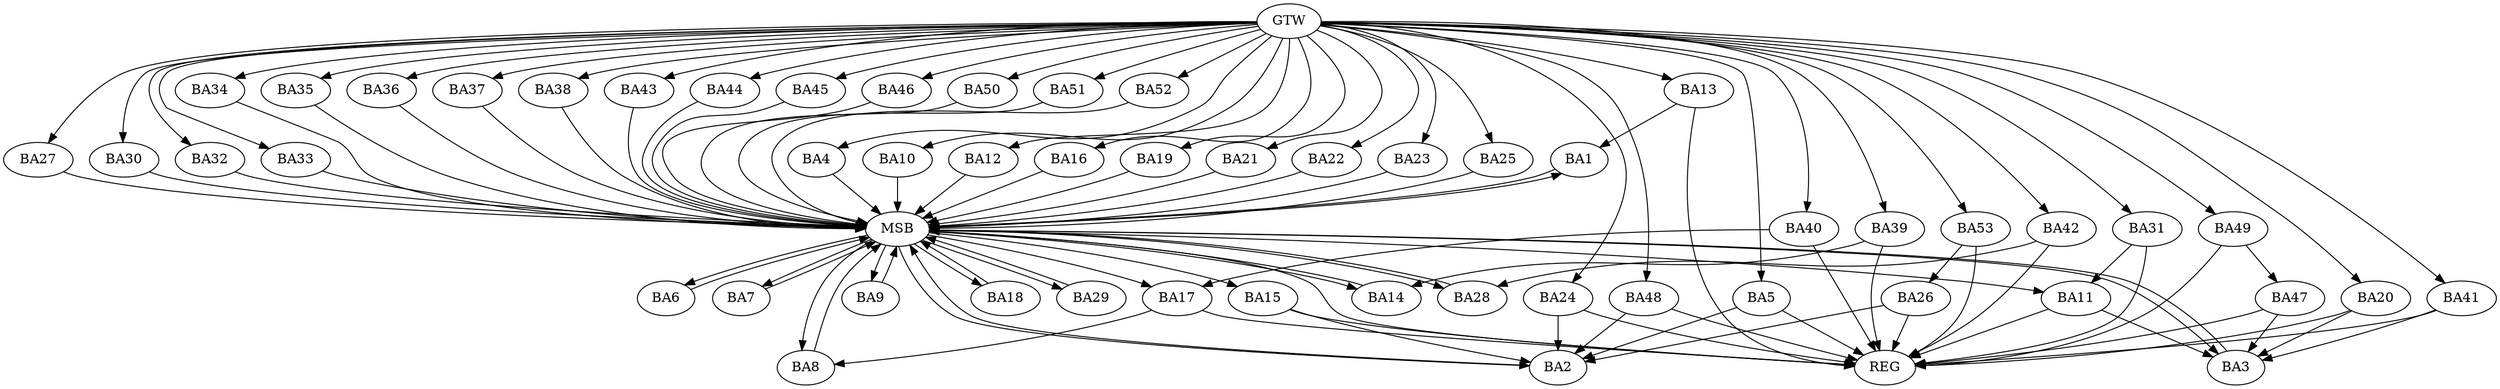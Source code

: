 strict digraph G {
  BA1 [ label="BA1" ];
  BA2 [ label="BA2" ];
  BA3 [ label="BA3" ];
  BA4 [ label="BA4" ];
  BA5 [ label="BA5" ];
  BA6 [ label="BA6" ];
  BA7 [ label="BA7" ];
  BA8 [ label="BA8" ];
  BA9 [ label="BA9" ];
  BA10 [ label="BA10" ];
  BA11 [ label="BA11" ];
  BA12 [ label="BA12" ];
  BA13 [ label="BA13" ];
  BA14 [ label="BA14" ];
  BA15 [ label="BA15" ];
  BA16 [ label="BA16" ];
  BA17 [ label="BA17" ];
  BA18 [ label="BA18" ];
  BA19 [ label="BA19" ];
  BA20 [ label="BA20" ];
  BA21 [ label="BA21" ];
  BA22 [ label="BA22" ];
  BA23 [ label="BA23" ];
  BA24 [ label="BA24" ];
  BA25 [ label="BA25" ];
  BA26 [ label="BA26" ];
  BA27 [ label="BA27" ];
  BA28 [ label="BA28" ];
  BA29 [ label="BA29" ];
  BA30 [ label="BA30" ];
  BA31 [ label="BA31" ];
  BA32 [ label="BA32" ];
  BA33 [ label="BA33" ];
  BA34 [ label="BA34" ];
  BA35 [ label="BA35" ];
  BA36 [ label="BA36" ];
  BA37 [ label="BA37" ];
  BA38 [ label="BA38" ];
  BA39 [ label="BA39" ];
  BA40 [ label="BA40" ];
  BA41 [ label="BA41" ];
  BA42 [ label="BA42" ];
  BA43 [ label="BA43" ];
  BA44 [ label="BA44" ];
  BA45 [ label="BA45" ];
  BA46 [ label="BA46" ];
  BA47 [ label="BA47" ];
  BA48 [ label="BA48" ];
  BA49 [ label="BA49" ];
  BA50 [ label="BA50" ];
  BA51 [ label="BA51" ];
  BA52 [ label="BA52" ];
  BA53 [ label="BA53" ];
  GTW [ label="GTW" ];
  REG [ label="REG" ];
  MSB [ label="MSB" ];
  BA5 -> BA2;
  BA11 -> BA3;
  BA13 -> BA1;
  BA15 -> BA2;
  BA17 -> BA8;
  BA20 -> BA3;
  BA24 -> BA2;
  BA26 -> BA2;
  BA31 -> BA11;
  BA39 -> BA14;
  BA40 -> BA17;
  BA41 -> BA3;
  BA42 -> BA28;
  BA47 -> BA3;
  BA48 -> BA2;
  BA49 -> BA47;
  BA53 -> BA26;
  GTW -> BA4;
  GTW -> BA5;
  GTW -> BA10;
  GTW -> BA12;
  GTW -> BA13;
  GTW -> BA16;
  GTW -> BA19;
  GTW -> BA20;
  GTW -> BA21;
  GTW -> BA22;
  GTW -> BA23;
  GTW -> BA24;
  GTW -> BA25;
  GTW -> BA27;
  GTW -> BA30;
  GTW -> BA31;
  GTW -> BA32;
  GTW -> BA33;
  GTW -> BA34;
  GTW -> BA35;
  GTW -> BA36;
  GTW -> BA37;
  GTW -> BA38;
  GTW -> BA39;
  GTW -> BA40;
  GTW -> BA41;
  GTW -> BA42;
  GTW -> BA43;
  GTW -> BA44;
  GTW -> BA45;
  GTW -> BA46;
  GTW -> BA48;
  GTW -> BA49;
  GTW -> BA50;
  GTW -> BA51;
  GTW -> BA52;
  GTW -> BA53;
  BA5 -> REG;
  BA11 -> REG;
  BA13 -> REG;
  BA15 -> REG;
  BA17 -> REG;
  BA20 -> REG;
  BA24 -> REG;
  BA26 -> REG;
  BA31 -> REG;
  BA39 -> REG;
  BA40 -> REG;
  BA41 -> REG;
  BA42 -> REG;
  BA47 -> REG;
  BA48 -> REG;
  BA49 -> REG;
  BA53 -> REG;
  BA1 -> MSB;
  MSB -> BA2;
  MSB -> REG;
  BA2 -> MSB;
  MSB -> BA1;
  BA3 -> MSB;
  BA4 -> MSB;
  BA6 -> MSB;
  MSB -> BA3;
  BA7 -> MSB;
  BA8 -> MSB;
  MSB -> BA6;
  BA9 -> MSB;
  BA10 -> MSB;
  MSB -> BA8;
  BA12 -> MSB;
  BA14 -> MSB;
  BA16 -> MSB;
  MSB -> BA14;
  BA18 -> MSB;
  BA19 -> MSB;
  BA21 -> MSB;
  BA22 -> MSB;
  MSB -> BA7;
  BA23 -> MSB;
  BA25 -> MSB;
  MSB -> BA9;
  BA27 -> MSB;
  MSB -> BA17;
  BA28 -> MSB;
  BA29 -> MSB;
  BA30 -> MSB;
  MSB -> BA15;
  BA32 -> MSB;
  BA33 -> MSB;
  MSB -> BA29;
  BA34 -> MSB;
  BA35 -> MSB;
  BA36 -> MSB;
  BA37 -> MSB;
  BA38 -> MSB;
  BA43 -> MSB;
  MSB -> BA18;
  BA44 -> MSB;
  BA45 -> MSB;
  BA46 -> MSB;
  MSB -> BA28;
  BA50 -> MSB;
  BA51 -> MSB;
  MSB -> BA11;
  BA52 -> MSB;
}
